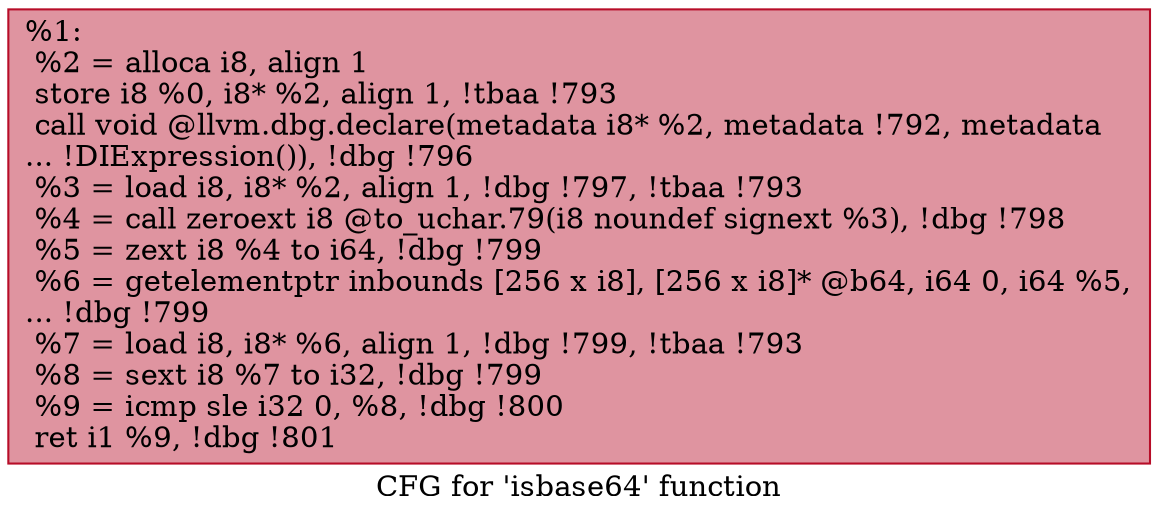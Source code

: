 digraph "CFG for 'isbase64' function" {
	label="CFG for 'isbase64' function";

	Node0xe0ff50 [shape=record,color="#b70d28ff", style=filled, fillcolor="#b70d2870",label="{%1:\l  %2 = alloca i8, align 1\l  store i8 %0, i8* %2, align 1, !tbaa !793\l  call void @llvm.dbg.declare(metadata i8* %2, metadata !792, metadata\l... !DIExpression()), !dbg !796\l  %3 = load i8, i8* %2, align 1, !dbg !797, !tbaa !793\l  %4 = call zeroext i8 @to_uchar.79(i8 noundef signext %3), !dbg !798\l  %5 = zext i8 %4 to i64, !dbg !799\l  %6 = getelementptr inbounds [256 x i8], [256 x i8]* @b64, i64 0, i64 %5,\l... !dbg !799\l  %7 = load i8, i8* %6, align 1, !dbg !799, !tbaa !793\l  %8 = sext i8 %7 to i32, !dbg !799\l  %9 = icmp sle i32 0, %8, !dbg !800\l  ret i1 %9, !dbg !801\l}"];
}

